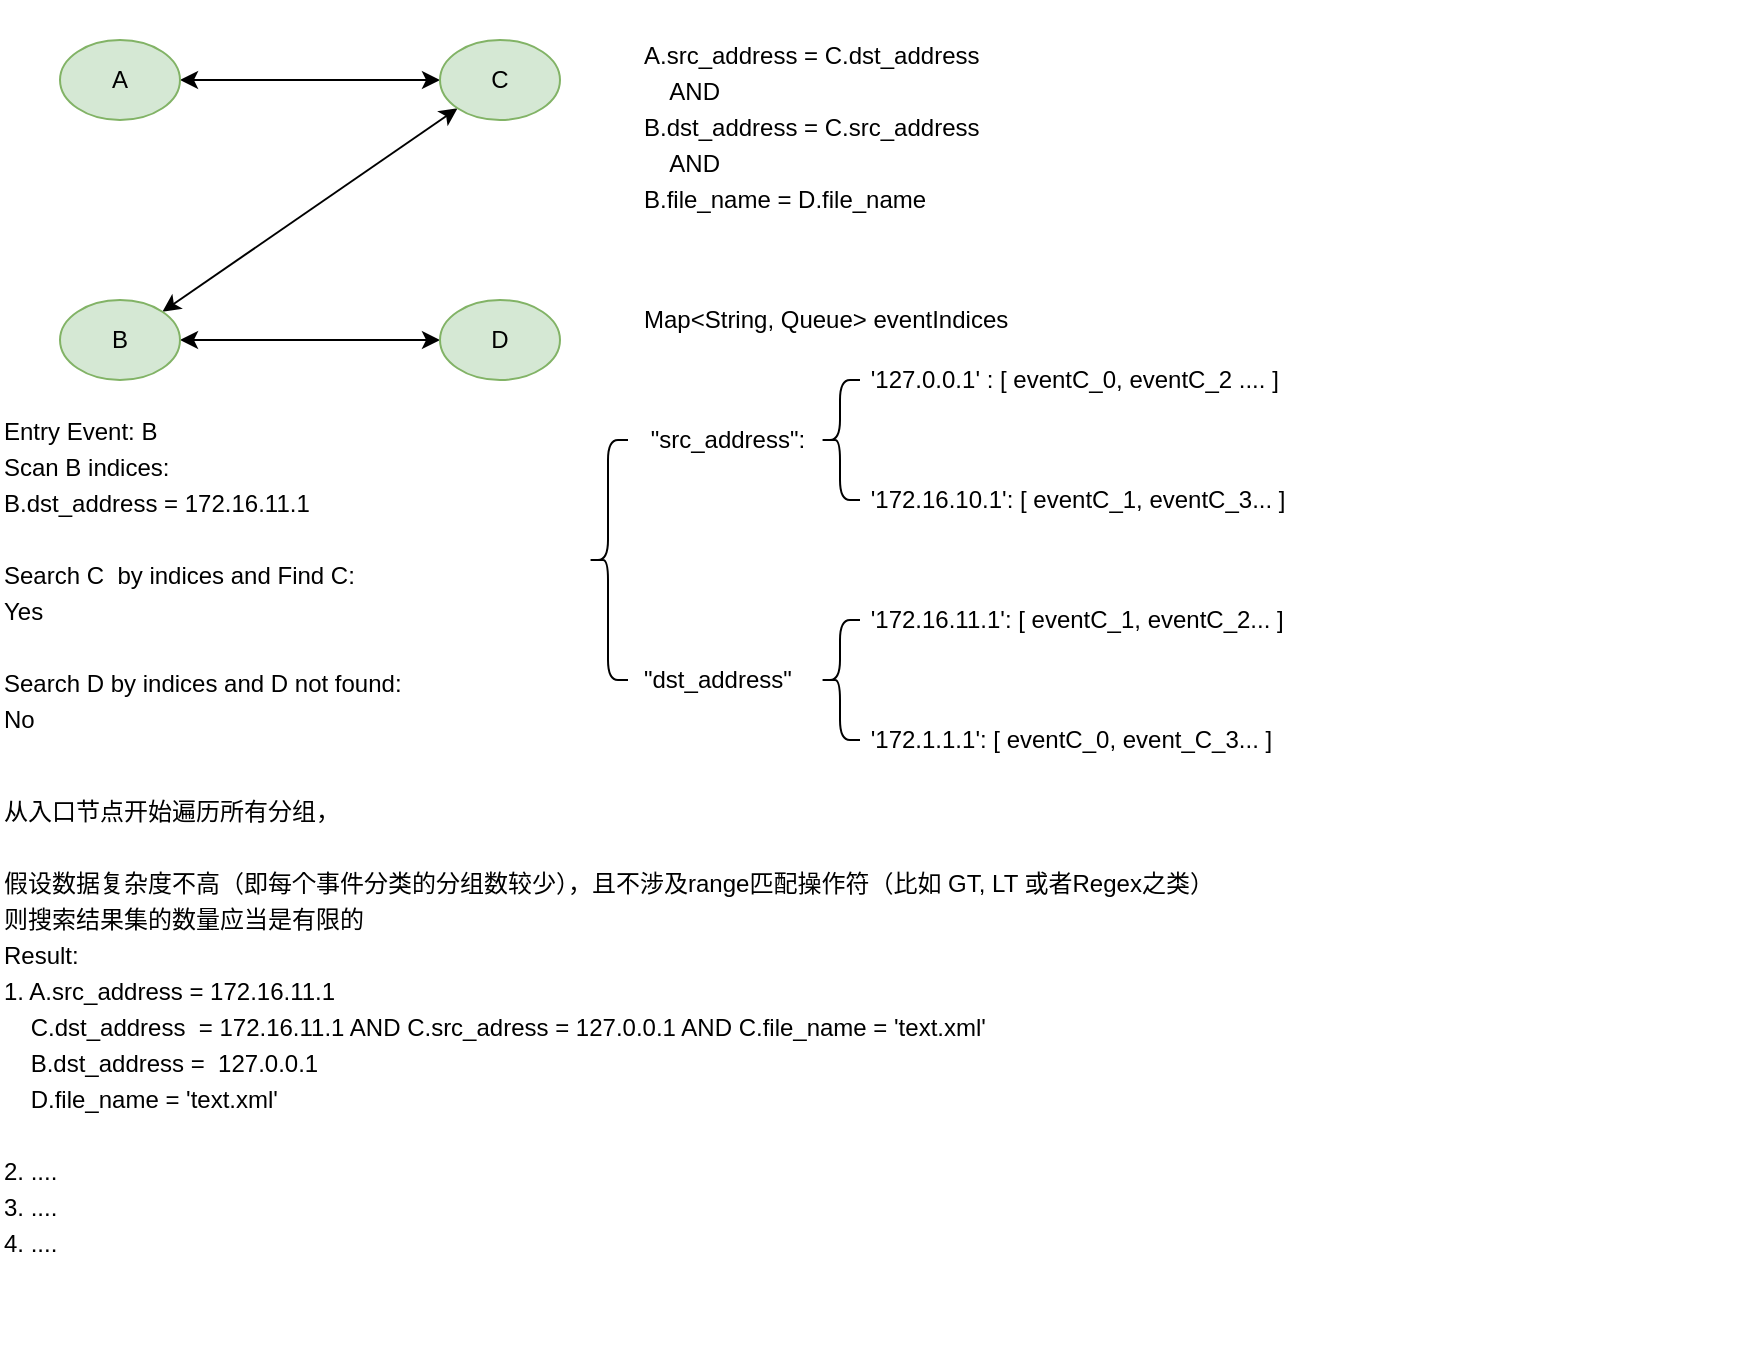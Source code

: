 <mxfile version="12.8.2" type="github">
  <diagram id="a8icLzWL3urJe5IejHGM" name="Page-1">
    <mxGraphModel dx="1132" dy="668" grid="1" gridSize="10" guides="1" tooltips="1" connect="1" arrows="1" fold="1" page="1" pageScale="1" pageWidth="827" pageHeight="1169" math="0" shadow="0">
      <root>
        <mxCell id="0" />
        <mxCell id="1" parent="0" />
        <mxCell id="1m2Oc26Yyuqte2JHS64r-5" style="edgeStyle=orthogonalEdgeStyle;rounded=0;orthogonalLoop=1;jettySize=auto;html=1;exitX=1;exitY=0.5;exitDx=0;exitDy=0;startArrow=classic;startFill=1;" edge="1" parent="1" source="1m2Oc26Yyuqte2JHS64r-1" target="1m2Oc26Yyuqte2JHS64r-2">
          <mxGeometry relative="1" as="geometry" />
        </mxCell>
        <mxCell id="1m2Oc26Yyuqte2JHS64r-1" value="A" style="ellipse;whiteSpace=wrap;html=1;fillColor=#d5e8d4;strokeColor=#82b366;" vertex="1" parent="1">
          <mxGeometry x="130" y="80" width="60" height="40" as="geometry" />
        </mxCell>
        <mxCell id="1m2Oc26Yyuqte2JHS64r-6" style="rounded=0;orthogonalLoop=1;jettySize=auto;html=1;exitX=0;exitY=1;exitDx=0;exitDy=0;entryX=1;entryY=0;entryDx=0;entryDy=0;startArrow=classic;startFill=1;" edge="1" parent="1" source="1m2Oc26Yyuqte2JHS64r-2" target="1m2Oc26Yyuqte2JHS64r-3">
          <mxGeometry relative="1" as="geometry" />
        </mxCell>
        <mxCell id="1m2Oc26Yyuqte2JHS64r-2" value="C" style="ellipse;whiteSpace=wrap;html=1;fillColor=#d5e8d4;strokeColor=#82b366;" vertex="1" parent="1">
          <mxGeometry x="320" y="80" width="60" height="40" as="geometry" />
        </mxCell>
        <mxCell id="1m2Oc26Yyuqte2JHS64r-7" style="edgeStyle=none;rounded=0;orthogonalLoop=1;jettySize=auto;html=1;exitX=1;exitY=0.5;exitDx=0;exitDy=0;startArrow=classic;startFill=1;" edge="1" parent="1" source="1m2Oc26Yyuqte2JHS64r-3" target="1m2Oc26Yyuqte2JHS64r-4">
          <mxGeometry relative="1" as="geometry" />
        </mxCell>
        <mxCell id="1m2Oc26Yyuqte2JHS64r-3" value="B" style="ellipse;whiteSpace=wrap;html=1;fillColor=#d5e8d4;strokeColor=#82b366;" vertex="1" parent="1">
          <mxGeometry x="130" y="210" width="60" height="40" as="geometry" />
        </mxCell>
        <mxCell id="1m2Oc26Yyuqte2JHS64r-4" value="D" style="ellipse;whiteSpace=wrap;html=1;fillColor=#d5e8d4;strokeColor=#82b366;" vertex="1" parent="1">
          <mxGeometry x="320" y="210" width="60" height="40" as="geometry" />
        </mxCell>
        <mxCell id="1m2Oc26Yyuqte2JHS64r-8" value="&lt;p style=&quot;line-height: 150%&quot;&gt;A.src_address = C.dst_address &lt;br&gt;&amp;nbsp; &amp;nbsp; AND &lt;br&gt;B.dst_address = C.src_address&lt;br&gt;&amp;nbsp; &amp;nbsp; AND&lt;br&gt;B.file_name = D.file_name&lt;/p&gt;&lt;p style=&quot;line-height: 150%&quot;&gt;&lt;br&gt;&lt;/p&gt;&lt;p style=&quot;line-height: 150%&quot;&gt;Map&amp;lt;String, Queue&amp;gt; eventIndices&amp;nbsp;&amp;nbsp;&lt;/p&gt;&lt;p style=&quot;line-height: 150%&quot;&gt;&amp;nbsp; &amp;nbsp; &amp;nbsp; &amp;nbsp; &amp;nbsp; &amp;nbsp; &amp;nbsp; &amp;nbsp; &amp;nbsp; &amp;nbsp; &amp;nbsp; &amp;nbsp; &amp;nbsp; &amp;nbsp; &amp;nbsp; &amp;nbsp; &amp;nbsp; &#39;127.0.0.1&#39; : [ eventC_0, eventC_2 .... ]&lt;/p&gt;&lt;p style=&quot;line-height: 150%&quot;&gt;&amp;nbsp;&quot;src_address&quot;:&amp;nbsp;&lt;/p&gt;&lt;p style=&quot;line-height: 150%&quot;&gt;&amp;nbsp; &amp;nbsp; &amp;nbsp; &amp;nbsp; &amp;nbsp; &amp;nbsp; &amp;nbsp; &amp;nbsp; &amp;nbsp; &amp;nbsp; &amp;nbsp; &amp;nbsp; &amp;nbsp; &amp;nbsp; &amp;nbsp; &amp;nbsp; &amp;nbsp; &#39;172.16.10.1&#39;: [ eventC_1, eventC_3... ]&lt;/p&gt;&lt;p style=&quot;line-height: 150%&quot;&gt;&lt;br&gt;&lt;/p&gt;&lt;p style=&quot;line-height: 150%&quot;&gt;&amp;nbsp; &amp;nbsp; &amp;nbsp; &amp;nbsp; &amp;nbsp; &amp;nbsp; &amp;nbsp; &amp;nbsp; &amp;nbsp; &amp;nbsp; &amp;nbsp; &amp;nbsp; &amp;nbsp; &amp;nbsp; &amp;nbsp; &amp;nbsp; &amp;nbsp; &#39;172.16.11.1&#39;: [ eventC_1, eventC_2... ]&lt;/p&gt;&lt;p style=&quot;line-height: 150%&quot;&gt;&quot;dst_address&quot;&lt;/p&gt;&lt;p style=&quot;line-height: 150%&quot;&gt;&amp;nbsp; &amp;nbsp; &amp;nbsp; &amp;nbsp; &amp;nbsp; &amp;nbsp; &amp;nbsp; &amp;nbsp; &amp;nbsp; &amp;nbsp; &amp;nbsp; &amp;nbsp; &amp;nbsp; &amp;nbsp; &amp;nbsp; &amp;nbsp; &amp;nbsp; &#39;172.1.1.1&#39;: [ eventC_0, event_C_3... ]&lt;/p&gt;" style="text;html=1;" vertex="1" parent="1">
          <mxGeometry x="420" y="60" width="560" height="390" as="geometry" />
        </mxCell>
        <mxCell id="1m2Oc26Yyuqte2JHS64r-10" value="" style="shape=curlyBracket;whiteSpace=wrap;html=1;rounded=1;" vertex="1" parent="1">
          <mxGeometry x="394" y="280" width="20" height="120" as="geometry" />
        </mxCell>
        <mxCell id="1m2Oc26Yyuqte2JHS64r-13" value="" style="shape=curlyBracket;whiteSpace=wrap;html=1;rounded=1;" vertex="1" parent="1">
          <mxGeometry x="510" y="250" width="20" height="60" as="geometry" />
        </mxCell>
        <mxCell id="1m2Oc26Yyuqte2JHS64r-15" value="" style="shape=curlyBracket;whiteSpace=wrap;html=1;rounded=1;" vertex="1" parent="1">
          <mxGeometry x="510" y="370" width="20" height="60" as="geometry" />
        </mxCell>
        <mxCell id="1m2Oc26Yyuqte2JHS64r-18" value="&lt;span style=&quot;white-space: nowrap ; line-height: 150%&quot;&gt;Entry Event: B&lt;br&gt;Scan B indices:&lt;br&gt;B.dst_address = 172.16.11.1&lt;br&gt;&lt;br&gt;Search C&amp;nbsp; by indices and Find C:&lt;br&gt;Yes&lt;br&gt;&lt;br&gt;Search D by indices and D not found:&lt;br&gt;No&lt;br&gt;&lt;/span&gt;" style="text;html=1;strokeColor=none;fillColor=none;align=left;verticalAlign=top;" vertex="1" parent="1">
          <mxGeometry x="100" y="260" width="270" height="180" as="geometry" />
        </mxCell>
        <mxCell id="1m2Oc26Yyuqte2JHS64r-19" value="&lt;span style=&quot;white-space: nowrap ; line-height: 150%&quot;&gt;从入口节点开始遍历所有分组，&lt;br&gt;&lt;br&gt;假设数据复杂度不高（即每个事件分类的分组数较少），且不涉及range匹配操作符（比如 GT, LT 或者Regex之类）&lt;br&gt;则搜索结果集的数量应当是有限的&lt;br&gt;Result:&lt;br&gt;1. A.src_address = 172.16.11.1&lt;br&gt;&amp;nbsp; &amp;nbsp; C.dst_address&amp;nbsp; = 172.16.11.1 AND C.src_adress = 127.0.0.1 AND C.file_name = &#39;text.xml&#39;&lt;br&gt;&amp;nbsp; &amp;nbsp; B.dst_address =&amp;nbsp; 127.0.0.1&lt;br&gt;&amp;nbsp; &amp;nbsp; D.file_name = &#39;text.xml&#39;&lt;br&gt;&lt;br&gt;2. ....&lt;br&gt;3. ....&lt;br&gt;4. ....&lt;br&gt;&lt;/span&gt;" style="text;html=1;strokeColor=none;fillColor=none;align=left;verticalAlign=top;" vertex="1" parent="1">
          <mxGeometry x="100" y="450" width="660" height="290" as="geometry" />
        </mxCell>
      </root>
    </mxGraphModel>
  </diagram>
</mxfile>

